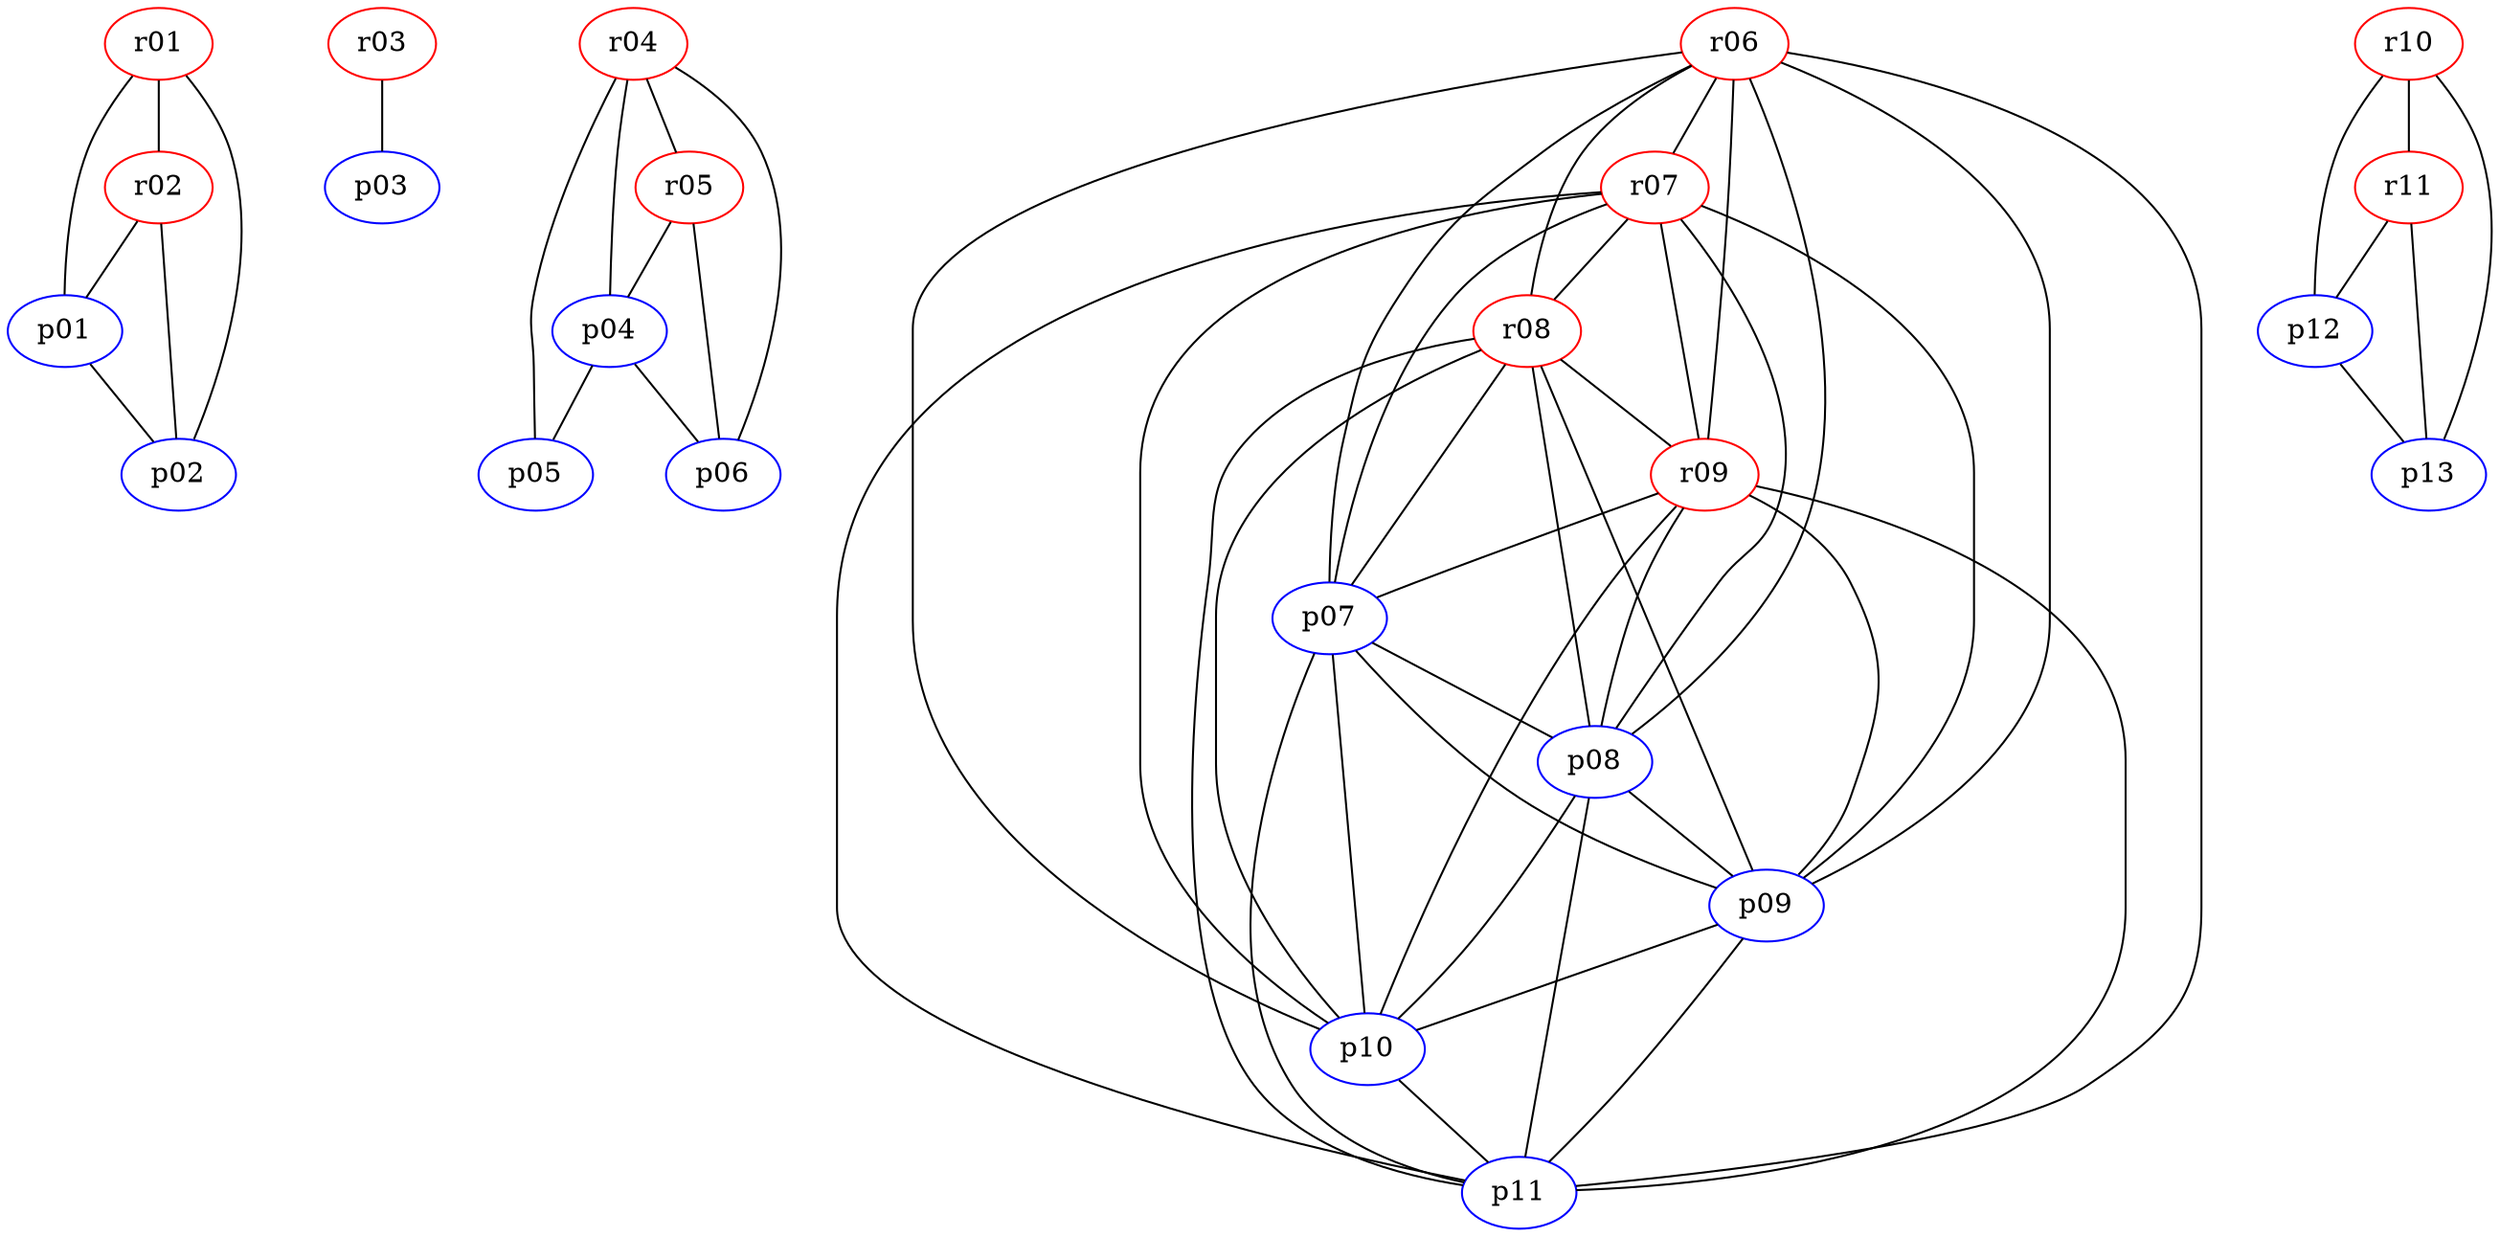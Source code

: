
		graph G
		{

		  node [color=Red]

		  r01
		  r02

		  r03

		  r04
		  r05

		  r06
		  r07
		  r08
		  r09

		  r10
		  r11

		  node [color=Blue]

		  p01
		  p02

		  p03

		  p04
		  p05
		  p06

		  p07
		  p08
		  p09
		  p10
		  p11

		  p12
		  p13

		  r01 -- r02
		  r01 -- p01
		  r01 -- p02
		  r02 -- p01
		  r02 -- p02
		  p01 -- p02

		  r03 -- p03

		  r04 -- r05
		  r04 -- p04
		  r04 -- p05
		  r04 -- p06
		  r05 -- p04
		  r05 -- p06
		  p04 -- p05
		  p04 -- p06

		  r06 -- r07
		  r06 -- r08
		  r06 -- r09
		  r06 -- p07
		  r06 -- p08
		  r06 -- p09
		  r06 -- p10
		  r06 -- p11
		  r07 -- r08
		  r07 -- r09
		  r07 -- p07
		  r07 -- p08
		  r07 -- p09
		  r07 -- p10
		  r07 -- p11
		  r08 -- r09
		  r08 -- p07
		  r08 -- p08
		  r08 -- p09
		  r08 -- p10
		  r08 -- p11
		  r09 -- p07
		  r09 -- p08
		  r09 -- p09
		  r09 -- p10
		  r09 -- p11
		  p07 -- p08
		  p07 -- p09
		  p07 -- p10
		  p07 -- p11
		  p08 -- p09
		  p08 -- p10
		  p08 -- p11
		  p09 -- p10
		  p09 -- p11
		  p10 -- p11

		  r10 -- r11
		  r10 -- p12
		  r10 -- p13
		  r11 -- p12
		  r11 -- p13
		  p12 -- p13
		}

